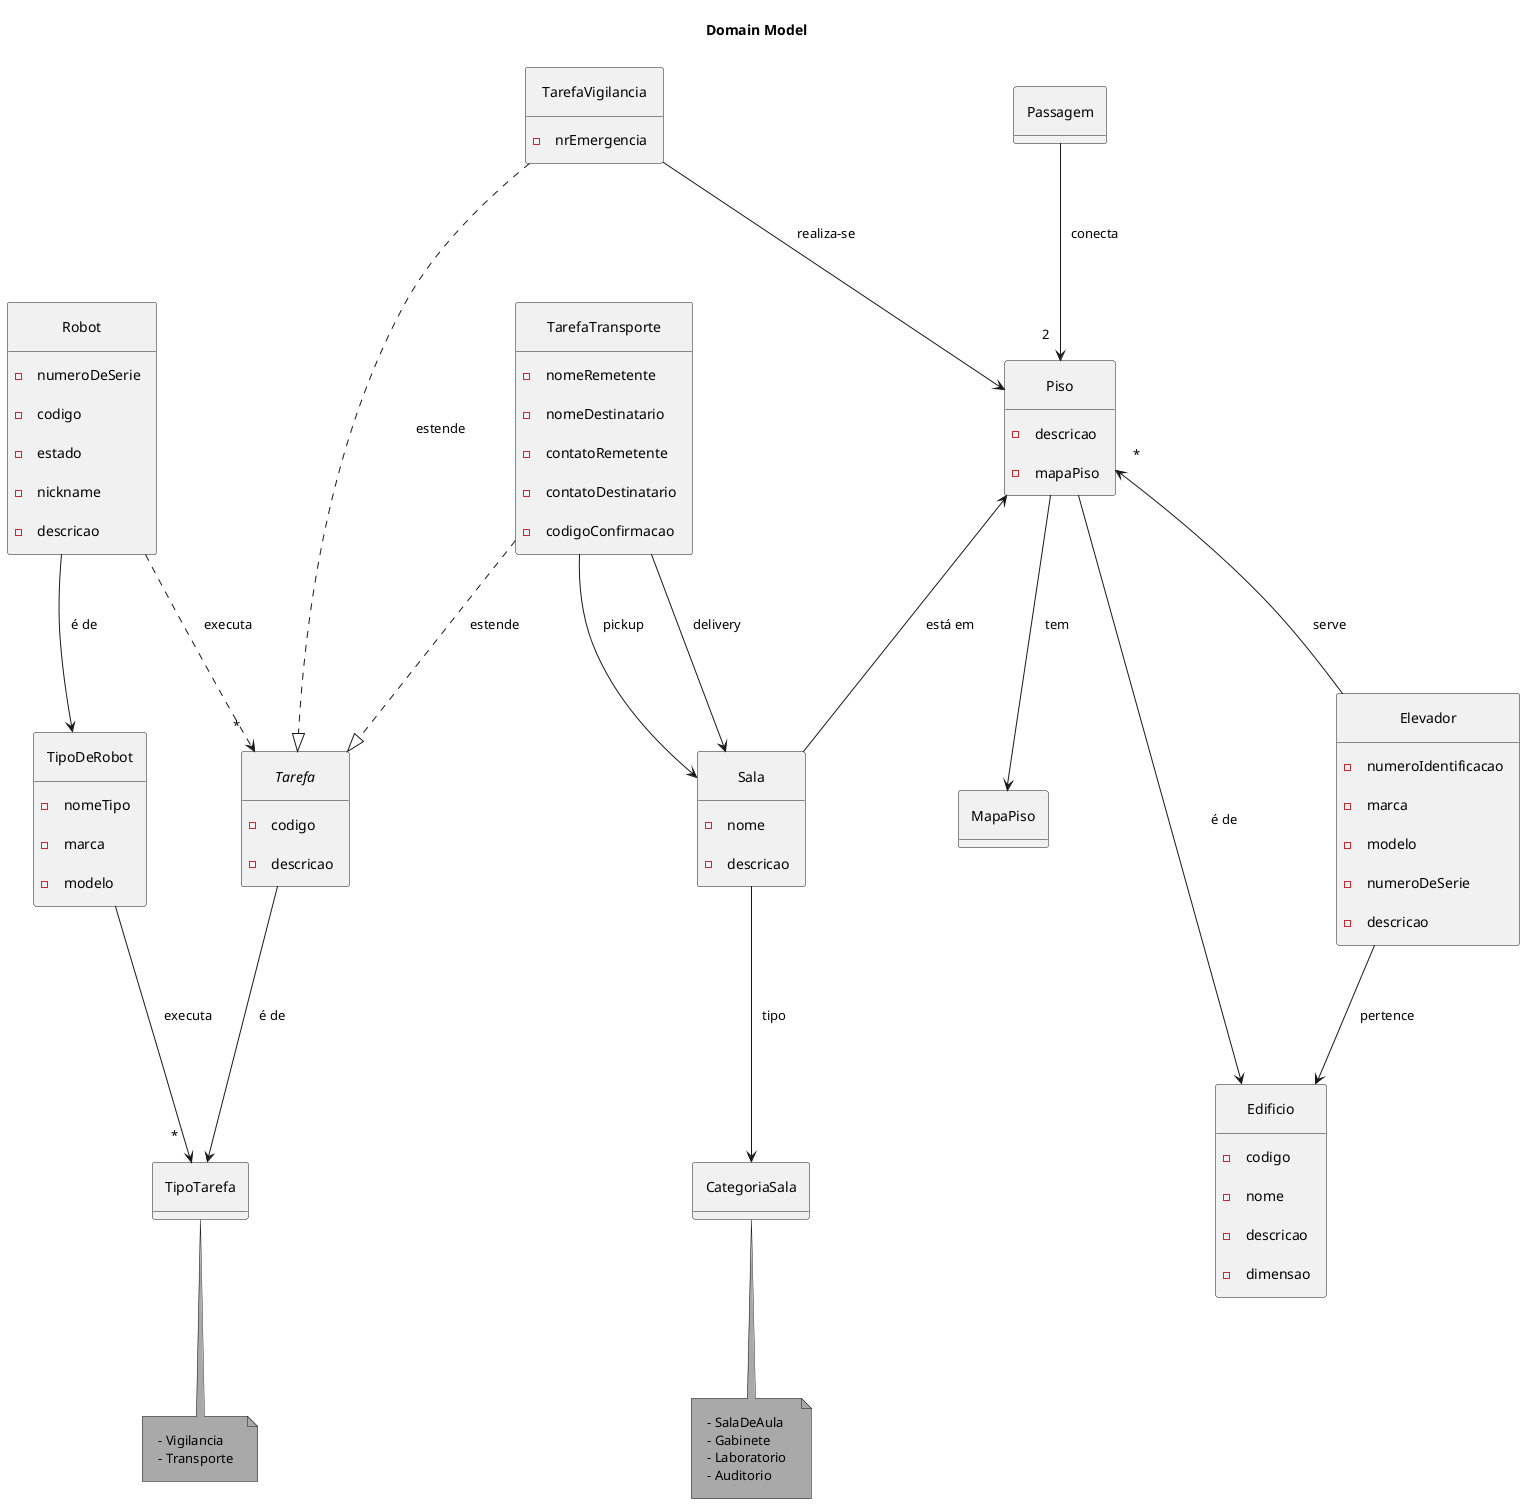 @startuml Domain Driven Design

title "Domain Model"
' left to right direction
' top to bottom direction
skinparam Padding 10
skinparam Nodesep 80
skinparam ranksep 100
skinparam groupInheritance 1
' skinparam linetype ortho
skinparam separation 1000
skinparam NoteBackgroundColor #A9A9A9
skinparam PackageStyle rectangle
skinparam package {
    BackgroundColor #D3D3D3
    FontStyle bold
}

hide circle
hide methods

    entity Robot {
        -numeroDeSerie
        -codigo
        -estado
        -nickname
        -descricao
    }

    entity TipoDeRobot {
        - nomeTipo
        - marca
        - modelo
    }

    enum TipoTarefa {
    }
    note bottom of TipoTarefa {
        - Vigilancia
        - Transporte
    }

    interface Tarefa {
        - codigo
        - descricao

    }

    entity TarefaVigilancia {
        - nrEmergencia
    }

    entity TarefaTransporte {
        - nomeRemetente
        - nomeDestinatario
        - contatoRemetente
        - contatoDestinatario
        - codigoConfirmacao
    }

    entity Edificio {
        - codigo
        - nome
        - descricao
        - dimensao
    }

    entity Piso {
        - descricao
        - mapaPiso
    }

    entity Elevador {
        - numeroIdentificacao
        - marca
        - modelo
        - numeroDeSerie
        - descricao
    }


    entity Sala {
        - nome
        - descricao
    }

    enum CategoriaSala

    note bottom of CategoriaSala {
        - SalaDeAula
        - Gabinete
        - Laboratorio
        - Auditorio
    }

    entity Passagem {
    }


TarefaVigilancia ..|> Tarefa: estende
TarefaTransporte ..|> Tarefa: estende

Sala --> CategoriaSala: tipo

TipoDeRobot --> "*" TipoTarefa: executa

Piso --> Edificio: é de
Piso "*" <-- Elevador : serve
Piso <-- Sala: está em
Piso --> MapaPiso: tem

Elevador --> Edificio: pertence

TarefaTransporte --> Sala: delivery
TarefaTransporte --> Sala: pickup

TarefaVigilancia --> Piso: realiza-se

Passagem --> "2" Piso: conecta

Robot --> TipoDeRobot : é de

Tarefa --> TipoTarefa : é de

Robot ..> "*" Tarefa : executa

@enduml
